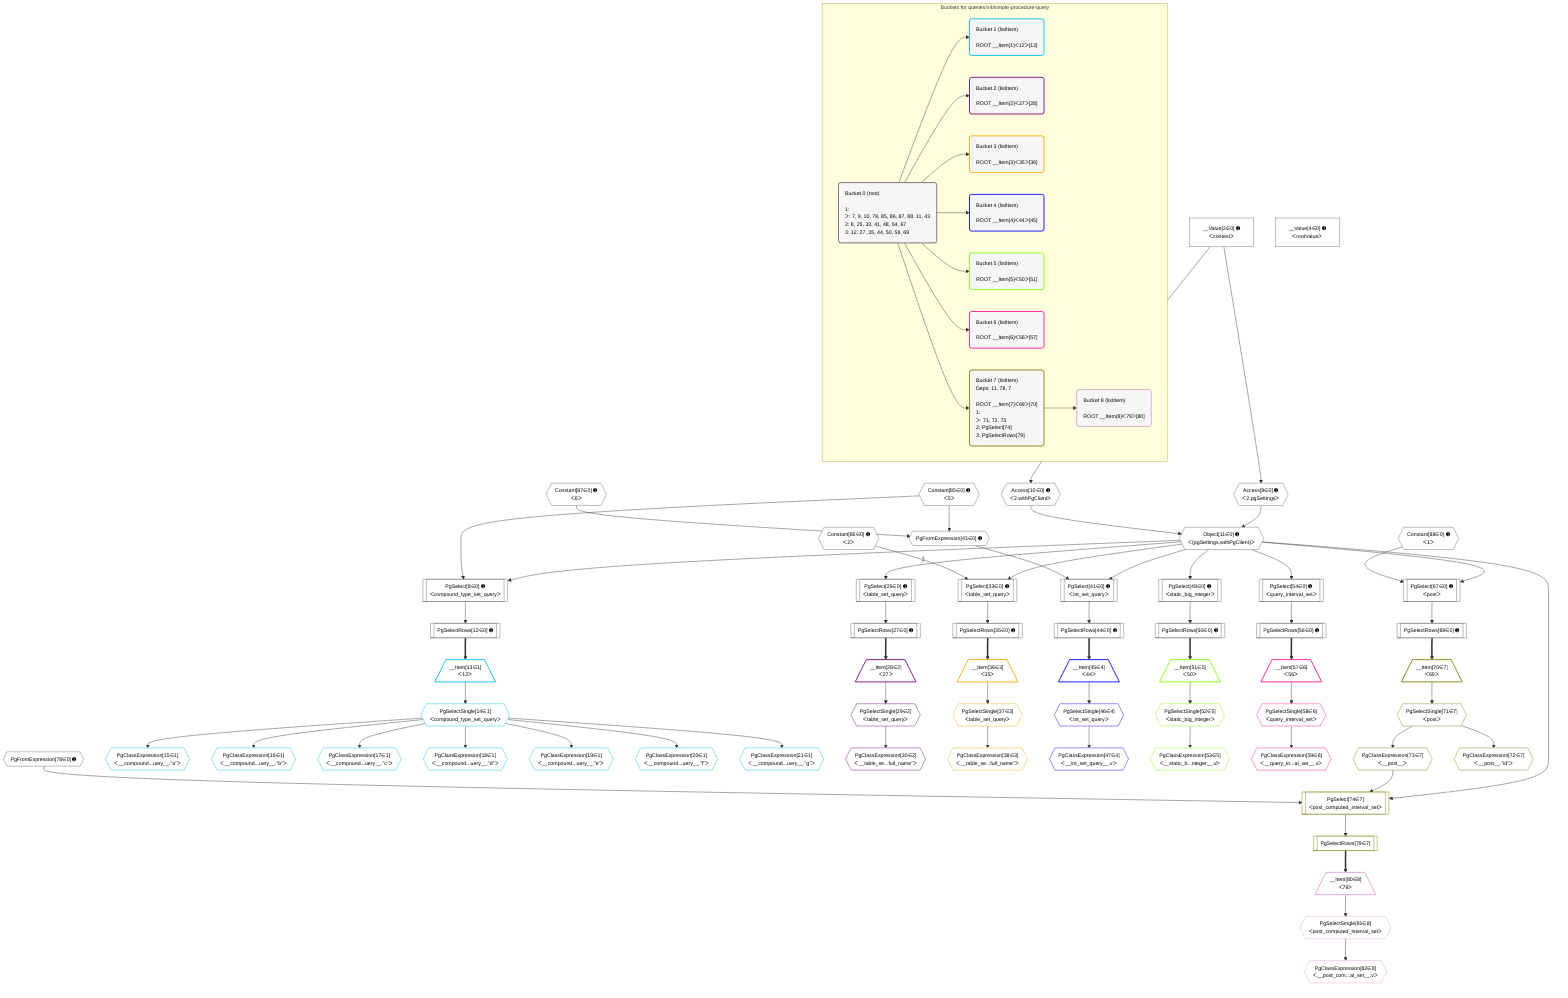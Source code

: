 %%{init: {'themeVariables': { 'fontSize': '12px'}}}%%
graph TD
    classDef path fill:#eee,stroke:#000,color:#000
    classDef plan fill:#fff,stroke-width:1px,color:#000
    classDef itemplan fill:#fff,stroke-width:2px,color:#000
    classDef unbatchedplan fill:#dff,stroke-width:1px,color:#000
    classDef sideeffectplan fill:#fcc,stroke-width:2px,color:#000
    classDef bucket fill:#f6f6f6,color:#000,stroke-width:2px,text-align:left


    %% plan dependencies
    PgSelect41[["PgSelect[41∈0] ➊<br />ᐸint_set_queryᐳ"]]:::plan
    Object11{{"Object[11∈0] ➊<br />ᐸ{pgSettings,withPgClient}ᐳ"}}:::plan
    PgFromExpression43{{"PgFromExpression[43∈0] ➊"}}:::plan
    Object11 & PgFromExpression43 --> PgSelect41
    PgSelect8[["PgSelect[8∈0] ➊<br />ᐸcompound_type_set_queryᐳ"]]:::plan
    Constant85{{"Constant[85∈0] ➊<br />ᐸ5ᐳ"}}:::plan
    Object11 & Constant85 --> PgSelect8
    PgSelect25[["PgSelect[25∈0] ➊<br />ᐸtable_set_queryᐳ"]]:::plan
    Object11 --> PgSelect25
    PgSelect33[["PgSelect[33∈0] ➊<br />ᐸtable_set_queryᐳ"]]:::plan
    Constant86{{"Constant[86∈0] ➊<br />ᐸ2ᐳ"}}:::plan
    Object11 --> PgSelect33
    Constant86 -- 2 --> PgSelect33
    Constant87{{"Constant[87∈0] ➊<br />ᐸ6ᐳ"}}:::plan
    Constant85 & Constant87 --> PgFromExpression43
    PgSelect48[["PgSelect[48∈0] ➊<br />ᐸstatic_big_integerᐳ"]]:::plan
    Object11 --> PgSelect48
    PgSelect54[["PgSelect[54∈0] ➊<br />ᐸquery_interval_setᐳ"]]:::plan
    Object11 --> PgSelect54
    PgSelect67[["PgSelect[67∈0] ➊<br />ᐸpostᐳ"]]:::plan
    Constant88{{"Constant[88∈0] ➊<br />ᐸ1ᐳ"}}:::plan
    Object11 & Constant88 --> PgSelect67
    Access9{{"Access[9∈0] ➊<br />ᐸ2.pgSettingsᐳ"}}:::plan
    Access10{{"Access[10∈0] ➊<br />ᐸ2.withPgClientᐳ"}}:::plan
    Access9 & Access10 --> Object11
    __Value2["__Value[2∈0] ➊<br />ᐸcontextᐳ"]:::plan
    __Value2 --> Access9
    __Value2 --> Access10
    PgSelectRows12[["PgSelectRows[12∈0] ➊"]]:::plan
    PgSelect8 --> PgSelectRows12
    PgSelectRows27[["PgSelectRows[27∈0] ➊"]]:::plan
    PgSelect25 --> PgSelectRows27
    PgSelectRows35[["PgSelectRows[35∈0] ➊"]]:::plan
    PgSelect33 --> PgSelectRows35
    PgSelectRows44[["PgSelectRows[44∈0] ➊"]]:::plan
    PgSelect41 --> PgSelectRows44
    PgSelectRows50[["PgSelectRows[50∈0] ➊"]]:::plan
    PgSelect48 --> PgSelectRows50
    PgSelectRows56[["PgSelectRows[56∈0] ➊"]]:::plan
    PgSelect54 --> PgSelectRows56
    PgSelectRows69[["PgSelectRows[69∈0] ➊"]]:::plan
    PgSelect67 --> PgSelectRows69
    __Value4["__Value[4∈0] ➊<br />ᐸrootValueᐳ"]:::plan
    PgFromExpression78{{"PgFromExpression[78∈0] ➊"}}:::plan
    __Item13[/"__Item[13∈1]<br />ᐸ12ᐳ"\]:::itemplan
    PgSelectRows12 ==> __Item13
    PgSelectSingle14{{"PgSelectSingle[14∈1]<br />ᐸcompound_type_set_queryᐳ"}}:::plan
    __Item13 --> PgSelectSingle14
    PgClassExpression15{{"PgClassExpression[15∈1]<br />ᐸ__compound...uery__.”a”ᐳ"}}:::plan
    PgSelectSingle14 --> PgClassExpression15
    PgClassExpression16{{"PgClassExpression[16∈1]<br />ᐸ__compound...uery__.”b”ᐳ"}}:::plan
    PgSelectSingle14 --> PgClassExpression16
    PgClassExpression17{{"PgClassExpression[17∈1]<br />ᐸ__compound...uery__.”c”ᐳ"}}:::plan
    PgSelectSingle14 --> PgClassExpression17
    PgClassExpression18{{"PgClassExpression[18∈1]<br />ᐸ__compound...uery__.”d”ᐳ"}}:::plan
    PgSelectSingle14 --> PgClassExpression18
    PgClassExpression19{{"PgClassExpression[19∈1]<br />ᐸ__compound...uery__.”e”ᐳ"}}:::plan
    PgSelectSingle14 --> PgClassExpression19
    PgClassExpression20{{"PgClassExpression[20∈1]<br />ᐸ__compound...uery__.”f”ᐳ"}}:::plan
    PgSelectSingle14 --> PgClassExpression20
    PgClassExpression21{{"PgClassExpression[21∈1]<br />ᐸ__compound...uery__.”g”ᐳ"}}:::plan
    PgSelectSingle14 --> PgClassExpression21
    __Item28[/"__Item[28∈2]<br />ᐸ27ᐳ"\]:::itemplan
    PgSelectRows27 ==> __Item28
    PgSelectSingle29{{"PgSelectSingle[29∈2]<br />ᐸtable_set_queryᐳ"}}:::plan
    __Item28 --> PgSelectSingle29
    PgClassExpression30{{"PgClassExpression[30∈2]<br />ᐸ__table_se...full_name”ᐳ"}}:::plan
    PgSelectSingle29 --> PgClassExpression30
    __Item36[/"__Item[36∈3]<br />ᐸ35ᐳ"\]:::itemplan
    PgSelectRows35 ==> __Item36
    PgSelectSingle37{{"PgSelectSingle[37∈3]<br />ᐸtable_set_queryᐳ"}}:::plan
    __Item36 --> PgSelectSingle37
    PgClassExpression38{{"PgClassExpression[38∈3]<br />ᐸ__table_se...full_name”ᐳ"}}:::plan
    PgSelectSingle37 --> PgClassExpression38
    __Item45[/"__Item[45∈4]<br />ᐸ44ᐳ"\]:::itemplan
    PgSelectRows44 ==> __Item45
    PgSelectSingle46{{"PgSelectSingle[46∈4]<br />ᐸint_set_queryᐳ"}}:::plan
    __Item45 --> PgSelectSingle46
    PgClassExpression47{{"PgClassExpression[47∈4]<br />ᐸ__int_set_query__.vᐳ"}}:::plan
    PgSelectSingle46 --> PgClassExpression47
    __Item51[/"__Item[51∈5]<br />ᐸ50ᐳ"\]:::itemplan
    PgSelectRows50 ==> __Item51
    PgSelectSingle52{{"PgSelectSingle[52∈5]<br />ᐸstatic_big_integerᐳ"}}:::plan
    __Item51 --> PgSelectSingle52
    PgClassExpression53{{"PgClassExpression[53∈5]<br />ᐸ__static_b...nteger__.vᐳ"}}:::plan
    PgSelectSingle52 --> PgClassExpression53
    __Item57[/"__Item[57∈6]<br />ᐸ56ᐳ"\]:::itemplan
    PgSelectRows56 ==> __Item57
    PgSelectSingle58{{"PgSelectSingle[58∈6]<br />ᐸquery_interval_setᐳ"}}:::plan
    __Item57 --> PgSelectSingle58
    PgClassExpression59{{"PgClassExpression[59∈6]<br />ᐸ__query_in...al_set__.vᐳ"}}:::plan
    PgSelectSingle58 --> PgClassExpression59
    PgSelect74[["PgSelect[74∈7]<br />ᐸpost_computed_interval_setᐳ"]]:::plan
    PgClassExpression73{{"PgClassExpression[73∈7]<br />ᐸ__post__ᐳ"}}:::plan
    Object11 & PgClassExpression73 & PgFromExpression78 --> PgSelect74
    __Item70[/"__Item[70∈7]<br />ᐸ69ᐳ"\]:::itemplan
    PgSelectRows69 ==> __Item70
    PgSelectSingle71{{"PgSelectSingle[71∈7]<br />ᐸpostᐳ"}}:::plan
    __Item70 --> PgSelectSingle71
    PgClassExpression72{{"PgClassExpression[72∈7]<br />ᐸ__post__.”id”ᐳ"}}:::plan
    PgSelectSingle71 --> PgClassExpression72
    PgSelectSingle71 --> PgClassExpression73
    PgSelectRows79[["PgSelectRows[79∈7]"]]:::plan
    PgSelect74 --> PgSelectRows79
    __Item80[/"__Item[80∈8]<br />ᐸ79ᐳ"\]:::itemplan
    PgSelectRows79 ==> __Item80
    PgSelectSingle81{{"PgSelectSingle[81∈8]<br />ᐸpost_computed_interval_setᐳ"}}:::plan
    __Item80 --> PgSelectSingle81
    PgClassExpression82{{"PgClassExpression[82∈8]<br />ᐸ__post_com...al_set__.vᐳ"}}:::plan
    PgSelectSingle81 --> PgClassExpression82

    %% define steps

    subgraph "Buckets for queries/v4/simple-procedure-query"
    Bucket0("Bucket 0 (root)<br /><br />1: <br />ᐳ: 7, 9, 10, 78, 85, 86, 87, 88, 11, 43<br />2: 8, 25, 33, 41, 48, 54, 67<br />3: 12, 27, 35, 44, 50, 56, 69"):::bucket
    classDef bucket0 stroke:#696969
    class Bucket0,__Value2,__Value4,PgSelect8,Access9,Access10,Object11,PgSelectRows12,PgSelect25,PgSelectRows27,PgSelect33,PgSelectRows35,PgSelect41,PgFromExpression43,PgSelectRows44,PgSelect48,PgSelectRows50,PgSelect54,PgSelectRows56,PgSelect67,PgSelectRows69,PgFromExpression78,Constant85,Constant86,Constant87,Constant88 bucket0
    Bucket1("Bucket 1 (listItem)<br /><br />ROOT __Item{1}ᐸ12ᐳ[13]"):::bucket
    classDef bucket1 stroke:#00bfff
    class Bucket1,__Item13,PgSelectSingle14,PgClassExpression15,PgClassExpression16,PgClassExpression17,PgClassExpression18,PgClassExpression19,PgClassExpression20,PgClassExpression21 bucket1
    Bucket2("Bucket 2 (listItem)<br /><br />ROOT __Item{2}ᐸ27ᐳ[28]"):::bucket
    classDef bucket2 stroke:#7f007f
    class Bucket2,__Item28,PgSelectSingle29,PgClassExpression30 bucket2
    Bucket3("Bucket 3 (listItem)<br /><br />ROOT __Item{3}ᐸ35ᐳ[36]"):::bucket
    classDef bucket3 stroke:#ffa500
    class Bucket3,__Item36,PgSelectSingle37,PgClassExpression38 bucket3
    Bucket4("Bucket 4 (listItem)<br /><br />ROOT __Item{4}ᐸ44ᐳ[45]"):::bucket
    classDef bucket4 stroke:#0000ff
    class Bucket4,__Item45,PgSelectSingle46,PgClassExpression47 bucket4
    Bucket5("Bucket 5 (listItem)<br /><br />ROOT __Item{5}ᐸ50ᐳ[51]"):::bucket
    classDef bucket5 stroke:#7fff00
    class Bucket5,__Item51,PgSelectSingle52,PgClassExpression53 bucket5
    Bucket6("Bucket 6 (listItem)<br /><br />ROOT __Item{6}ᐸ56ᐳ[57]"):::bucket
    classDef bucket6 stroke:#ff1493
    class Bucket6,__Item57,PgSelectSingle58,PgClassExpression59 bucket6
    Bucket7("Bucket 7 (listItem)<br />Deps: 11, 78, 7<br /><br />ROOT __Item{7}ᐸ69ᐳ[70]<br />1: <br />ᐳ: 71, 72, 73<br />2: PgSelect[74]<br />3: PgSelectRows[79]"):::bucket
    classDef bucket7 stroke:#808000
    class Bucket7,__Item70,PgSelectSingle71,PgClassExpression72,PgClassExpression73,PgSelect74,PgSelectRows79 bucket7
    Bucket8("Bucket 8 (listItem)<br /><br />ROOT __Item{8}ᐸ79ᐳ[80]"):::bucket
    classDef bucket8 stroke:#dda0dd
    class Bucket8,__Item80,PgSelectSingle81,PgClassExpression82 bucket8
    Bucket0 --> Bucket1 & Bucket2 & Bucket3 & Bucket4 & Bucket5 & Bucket6 & Bucket7
    Bucket7 --> Bucket8
    end